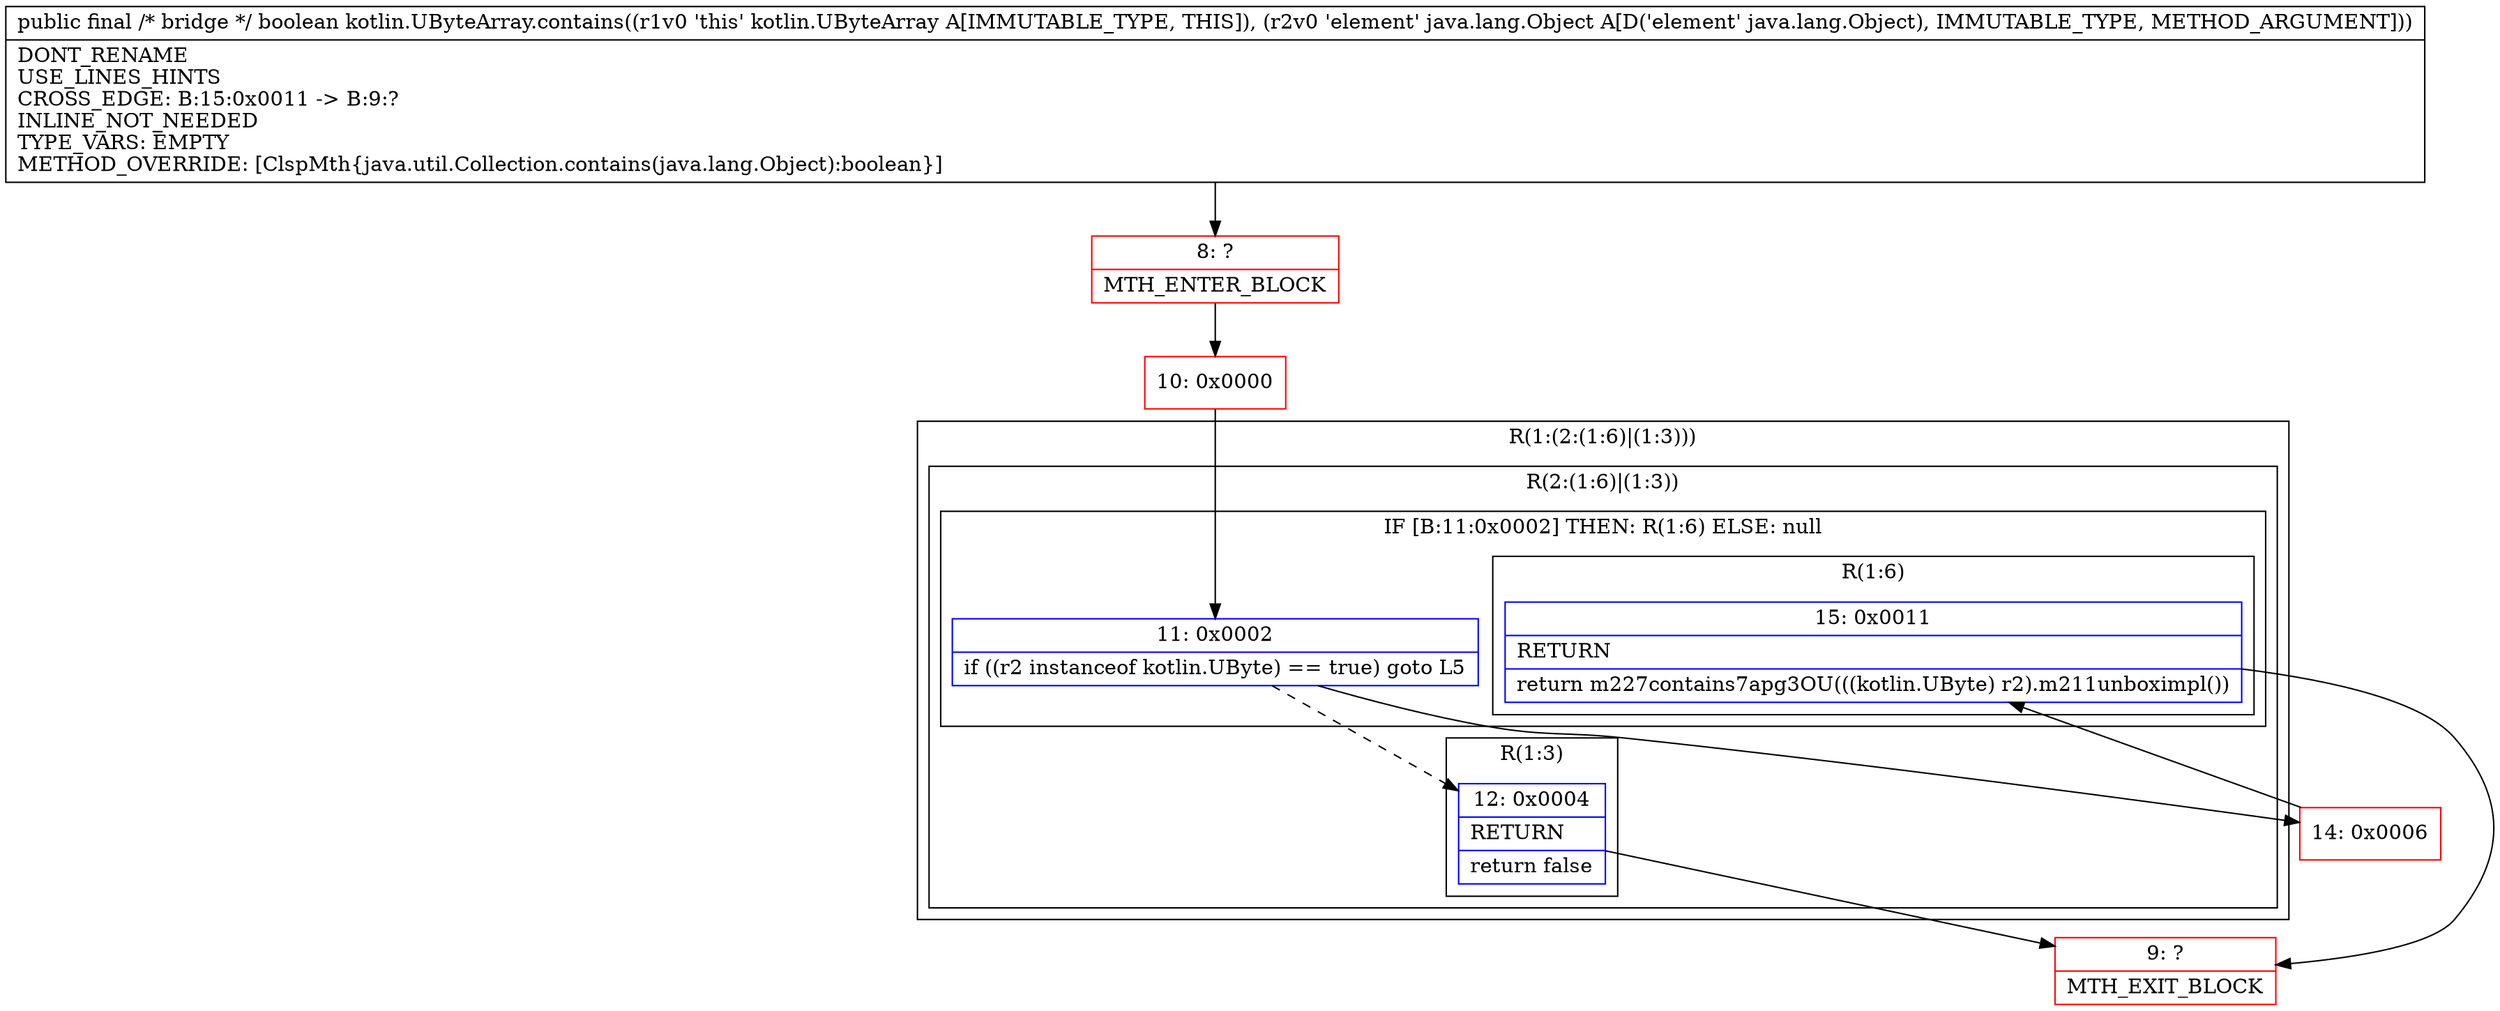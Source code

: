digraph "CFG forkotlin.UByteArray.contains(Ljava\/lang\/Object;)Z" {
subgraph cluster_Region_135604405 {
label = "R(1:(2:(1:6)|(1:3)))";
node [shape=record,color=blue];
subgraph cluster_Region_820973879 {
label = "R(2:(1:6)|(1:3))";
node [shape=record,color=blue];
subgraph cluster_IfRegion_1656629005 {
label = "IF [B:11:0x0002] THEN: R(1:6) ELSE: null";
node [shape=record,color=blue];
Node_11 [shape=record,label="{11\:\ 0x0002|if ((r2 instanceof kotlin.UByte) == true) goto L5\l}"];
subgraph cluster_Region_1361250188 {
label = "R(1:6)";
node [shape=record,color=blue];
Node_15 [shape=record,label="{15\:\ 0x0011|RETURN\l|return m227contains7apg3OU(((kotlin.UByte) r2).m211unboximpl())\l}"];
}
}
subgraph cluster_Region_1892867485 {
label = "R(1:3)";
node [shape=record,color=blue];
Node_12 [shape=record,label="{12\:\ 0x0004|RETURN\l|return false\l}"];
}
}
}
Node_8 [shape=record,color=red,label="{8\:\ ?|MTH_ENTER_BLOCK\l}"];
Node_10 [shape=record,color=red,label="{10\:\ 0x0000}"];
Node_9 [shape=record,color=red,label="{9\:\ ?|MTH_EXIT_BLOCK\l}"];
Node_14 [shape=record,color=red,label="{14\:\ 0x0006}"];
MethodNode[shape=record,label="{public final \/* bridge *\/ boolean kotlin.UByteArray.contains((r1v0 'this' kotlin.UByteArray A[IMMUTABLE_TYPE, THIS]), (r2v0 'element' java.lang.Object A[D('element' java.lang.Object), IMMUTABLE_TYPE, METHOD_ARGUMENT]))  | DONT_RENAME\lUSE_LINES_HINTS\lCROSS_EDGE: B:15:0x0011 \-\> B:9:?\lINLINE_NOT_NEEDED\lTYPE_VARS: EMPTY\lMETHOD_OVERRIDE: [ClspMth\{java.util.Collection.contains(java.lang.Object):boolean\}]\l}"];
MethodNode -> Node_8;Node_11 -> Node_12[style=dashed];
Node_11 -> Node_14;
Node_15 -> Node_9;
Node_12 -> Node_9;
Node_8 -> Node_10;
Node_10 -> Node_11;
Node_14 -> Node_15;
}

